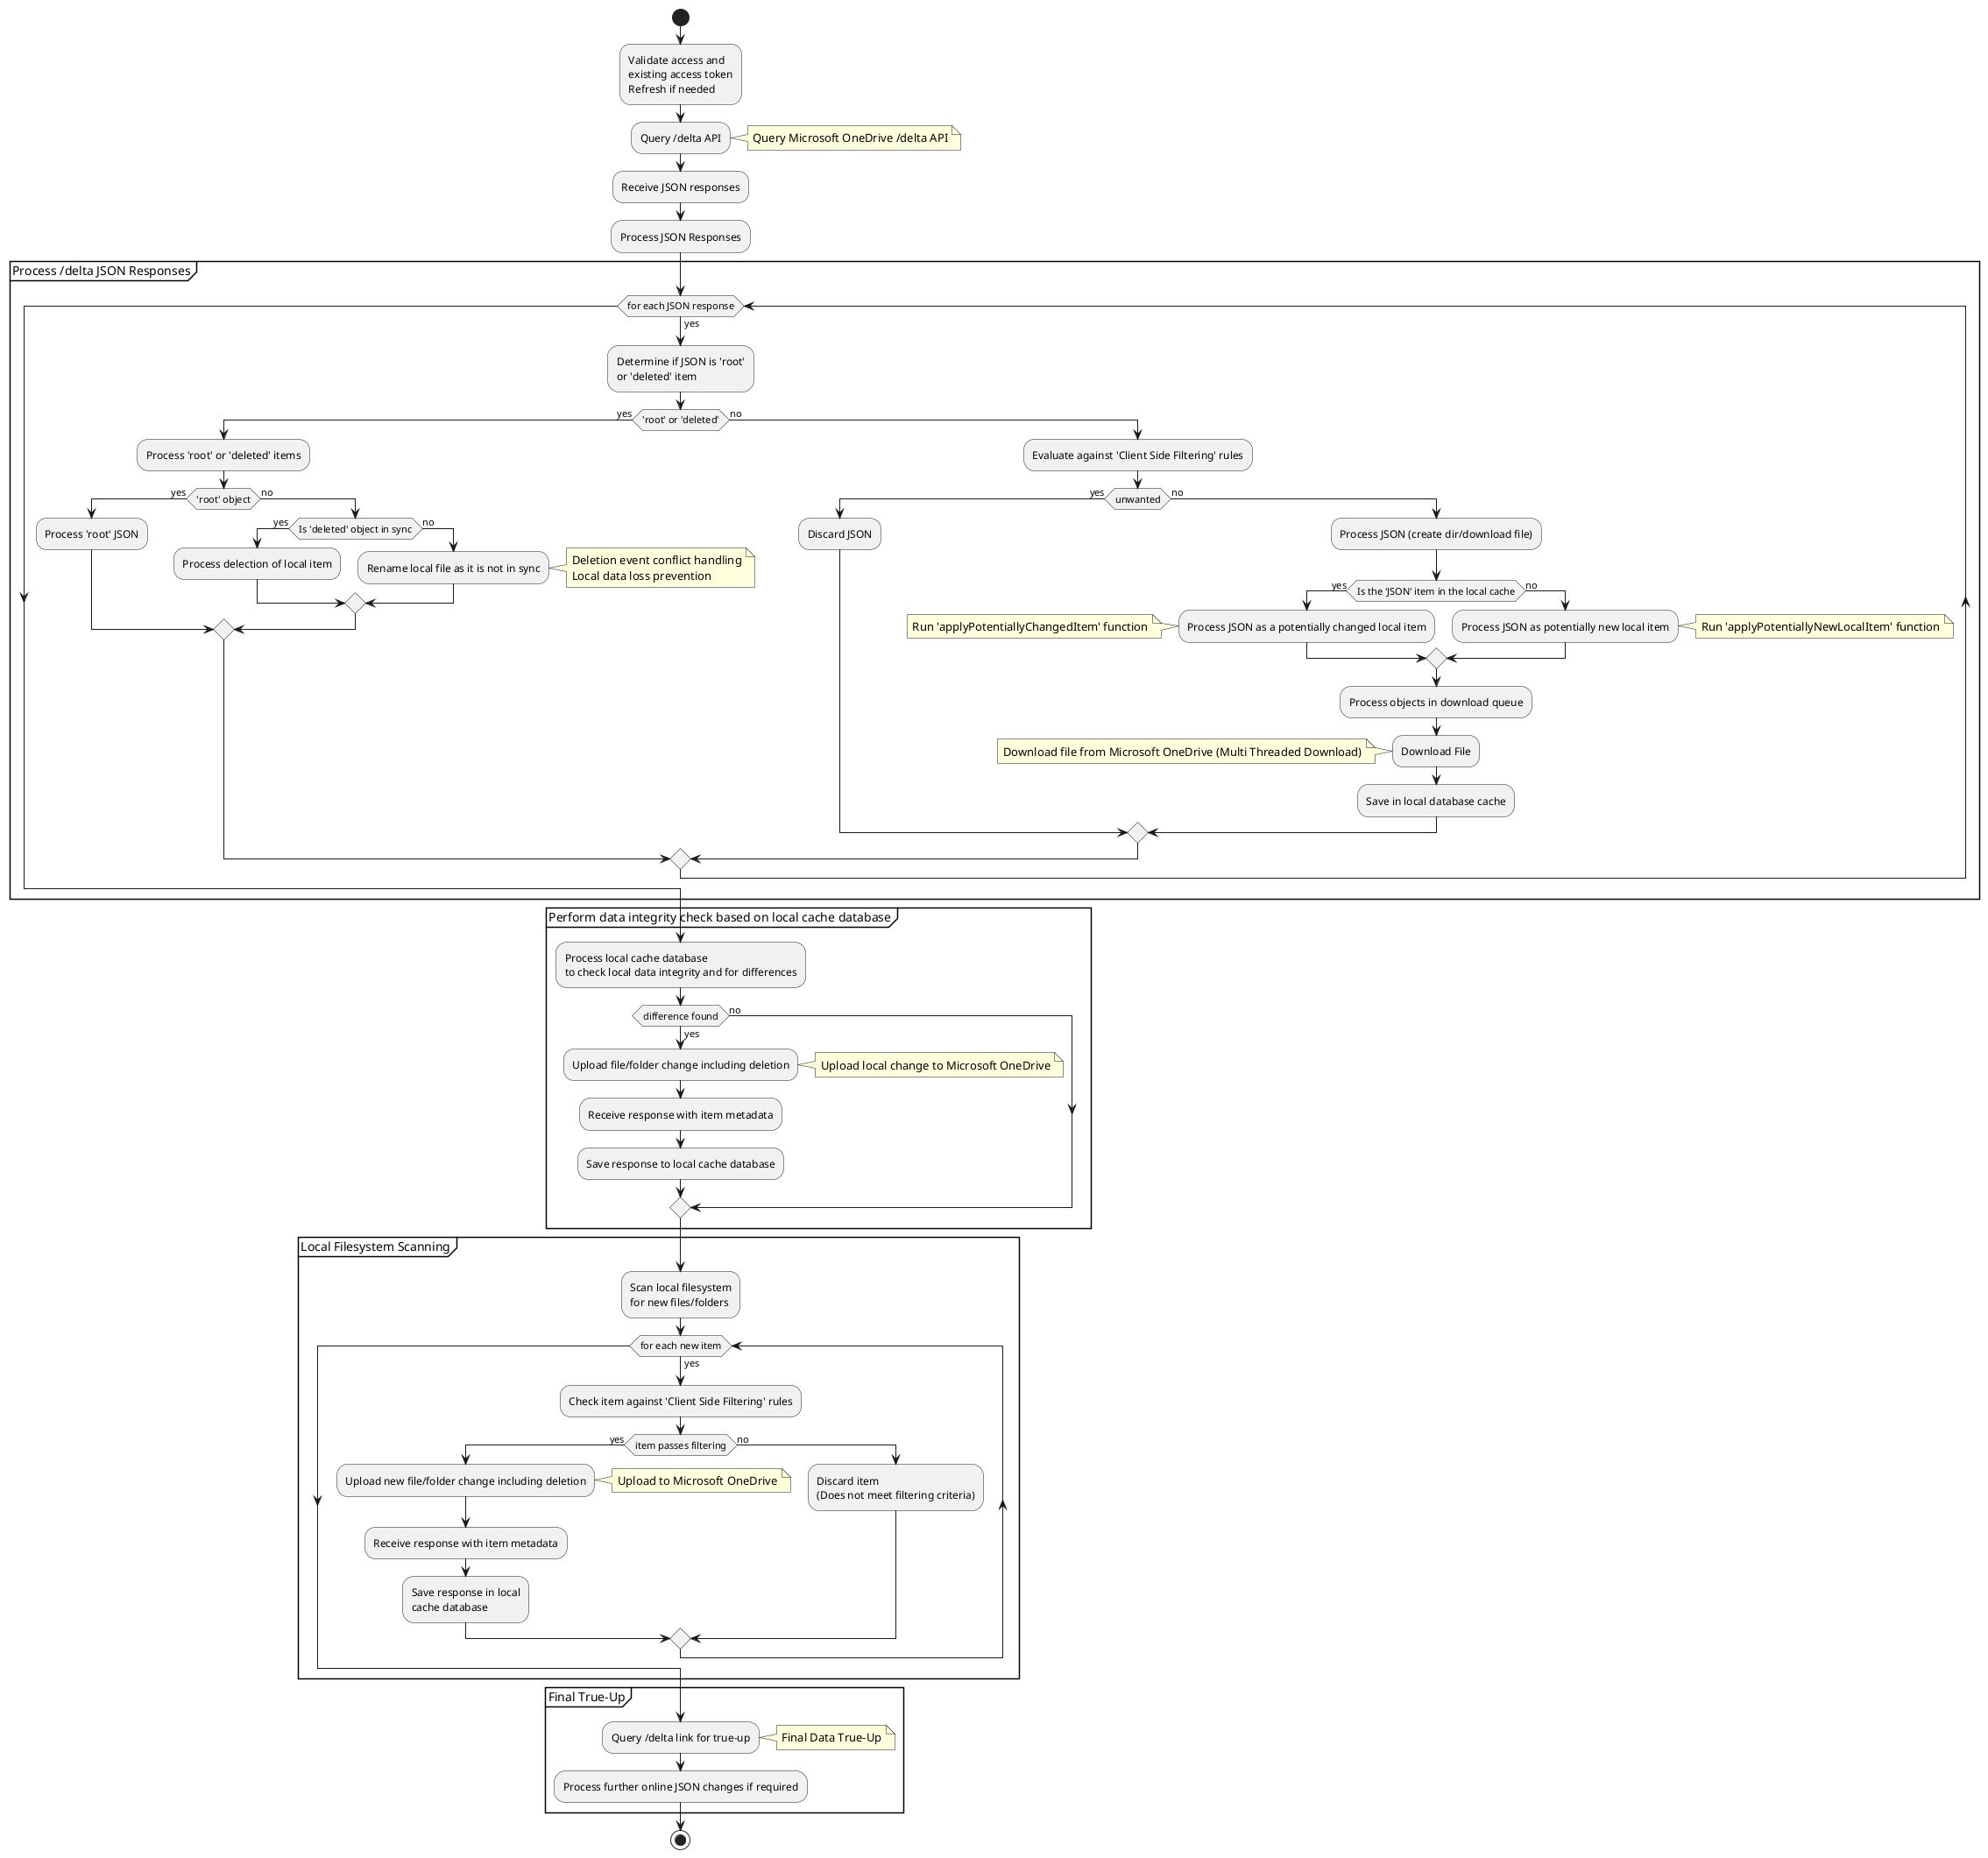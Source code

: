 @startuml

start

:Validate access and\nexisting access token\nRefresh if needed;

:Query /delta API;
note right: Query Microsoft OneDrive /delta API
:Receive JSON responses;

:Process JSON Responses;
partition "Process /delta JSON Responses" {
    while (for each JSON response) is (yes)
        :Determine if JSON is 'root'\nor 'deleted' item;
        if ('root' or 'deleted') then (yes)
            :Process 'root' or 'deleted' items;
            if ('root' object) then (yes)
                :Process 'root' JSON;
            else (no)
                if (Is 'deleted' object in sync) then (yes)
                    :Process delection of local item;
                else (no)
                    :Rename local file as it is not in sync;
                    note right: Deletion event conflict handling\nLocal data loss prevention
                endif
            endif
        else (no)
            :Evaluate against 'Client Side Filtering' rules;
            if (unwanted) then (yes)
                :Discard JSON;
            else (no)
                :Process JSON (create dir/download file);
                if (Is the 'JSON' item in the local cache) then (yes)
                  :Process JSON as a potentially changed local item;
                  note left: Run 'applyPotentiallyChangedItem' function
                else (no)
                  :Process JSON as potentially new local item;
                  note right:  Run 'applyPotentiallyNewLocalItem' function
                endif
                :Process objects in download queue;
                :Download File;
                note left: Download file from Microsoft OneDrive (Multi Threaded Download)
                :Save in local database cache;
            endif
        endif
    endwhile
}

partition "Perform data integrity check based on local cache database" {
  :Process local cache database\nto check local data integrity and for differences;
  if (difference found) then (yes)
      :Upload file/folder change including deletion;
      note right: Upload local change to Microsoft OneDrive
      :Receive response with item metadata;
      :Save response to local cache database;
  else (no)
  endif
}

partition "Local Filesystem Scanning" {
  :Scan local filesystem\nfor new files/folders;
    while (for each new item) is (yes)
        :Check item against 'Client Side Filtering' rules;
        if (item passes filtering) then (yes)
            :Upload new file/folder change including deletion;
            note right: Upload to Microsoft OneDrive
            :Receive response with item metadata;
            :Save response in local\ncache database;
        else (no)
            :Discard item\n(Does not meet filtering criteria);
        endif
    endwhile
}

partition "Final True-Up" {
  :Query /delta link for true-up;
  note right: Final Data True-Up
  :Process further online JSON changes if required;
}
stop
@enduml

